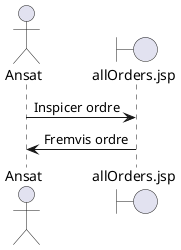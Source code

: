 @startuml

actor Ansat
boundary "allOrders.jsp" as AO

Ansat -> AO : Inspicer ordre
AO -> Ansat : Fremvis ordre

@enduml
